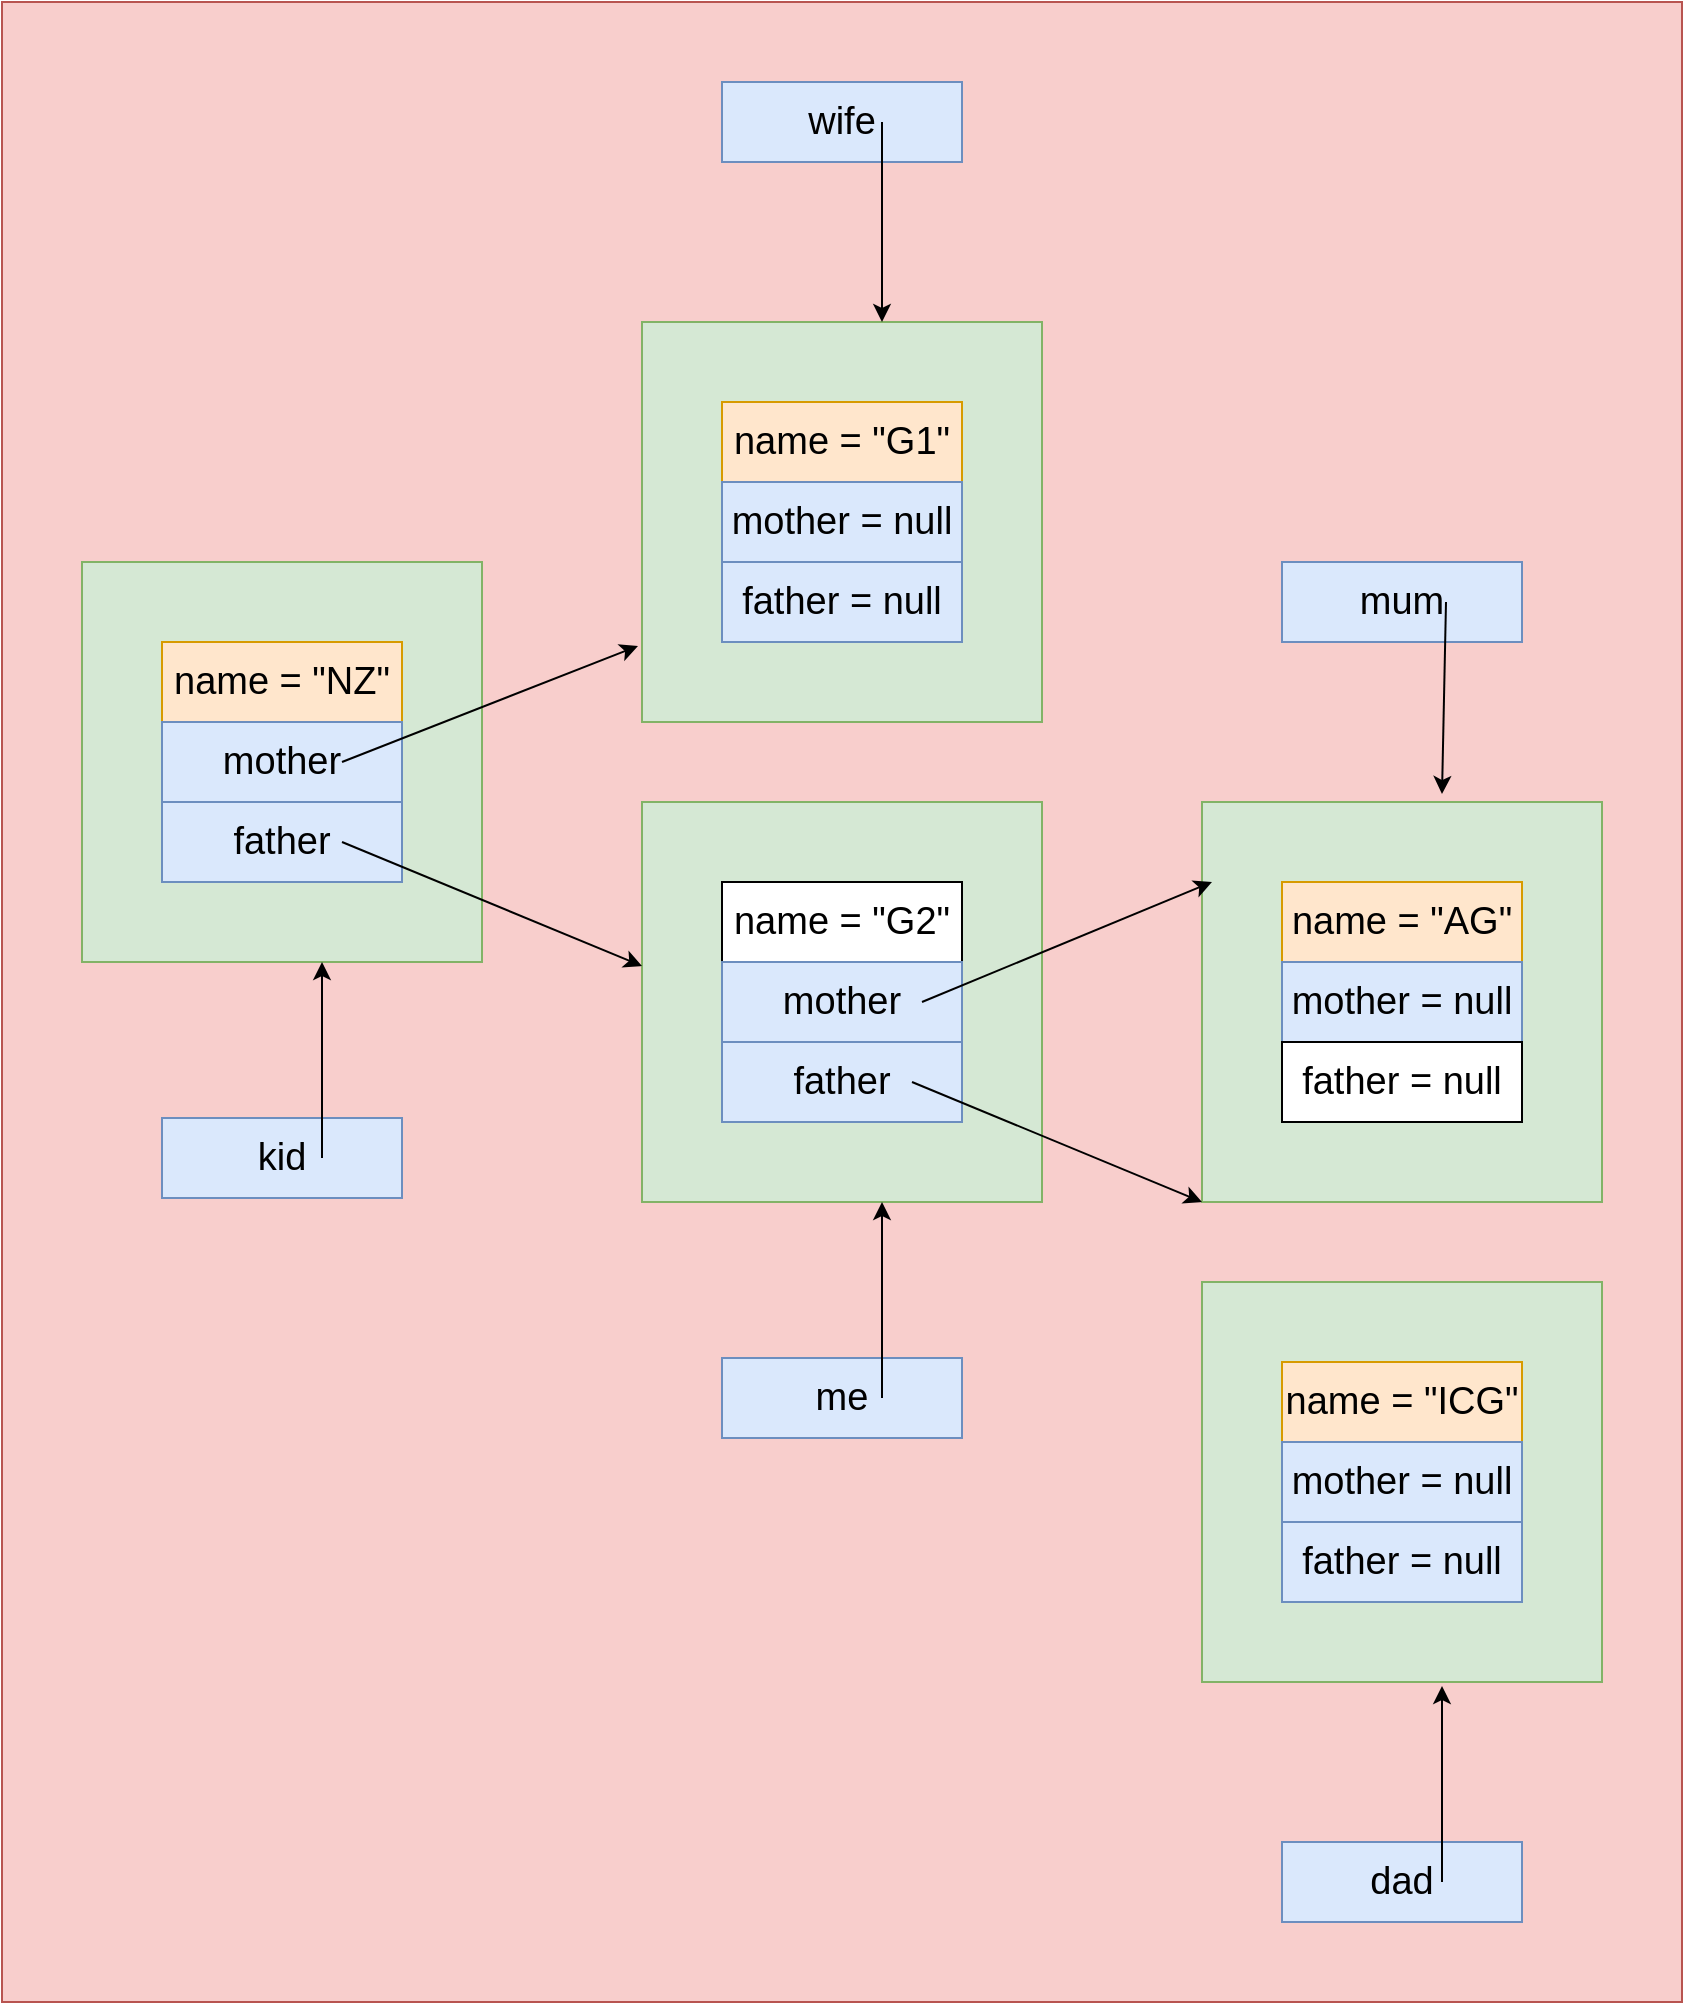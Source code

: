 <mxfile version="24.2.3" type="github">
  <diagram name="Page-1" id="l9dKr82vqKXm1B0QWiam">
    <mxGraphModel dx="1632" dy="949" grid="1" gridSize="10" guides="1" tooltips="1" connect="1" arrows="1" fold="1" page="1" pageScale="1" pageWidth="850" pageHeight="1100" math="0" shadow="0">
      <root>
        <mxCell id="0" />
        <mxCell id="1" parent="0" />
        <mxCell id="Rsp6KLCIQIFqLSnZ3U1q-43" value="" style="rounded=0;whiteSpace=wrap;html=1;fillColor=#f8cecc;strokeColor=#b85450;fontSize=19;fontStyle=0" vertex="1" parent="1">
          <mxGeometry y="200" width="840" height="1000" as="geometry" />
        </mxCell>
        <mxCell id="Rsp6KLCIQIFqLSnZ3U1q-4" value="" style="rounded=0;whiteSpace=wrap;html=1;fontSize=19;fillColor=#d5e8d4;strokeColor=#82b366;fontStyle=0" vertex="1" parent="1">
          <mxGeometry x="600" y="600" width="200" height="200" as="geometry" />
        </mxCell>
        <mxCell id="Rsp6KLCIQIFqLSnZ3U1q-1" value="name = &quot;AG&quot;" style="rounded=0;whiteSpace=wrap;html=1;fontSize=19;fillColor=#ffe6cc;strokeColor=#d79b00;fontStyle=0" vertex="1" parent="1">
          <mxGeometry x="640" y="640" width="120" height="40" as="geometry" />
        </mxCell>
        <mxCell id="Rsp6KLCIQIFqLSnZ3U1q-2" value="mother = null" style="rounded=0;whiteSpace=wrap;html=1;fontSize=19;fillColor=#dae8fc;strokeColor=#6c8ebf;fontStyle=0" vertex="1" parent="1">
          <mxGeometry x="640" y="680" width="120" height="40" as="geometry" />
        </mxCell>
        <mxCell id="Rsp6KLCIQIFqLSnZ3U1q-3" value="father = null" style="rounded=0;whiteSpace=wrap;html=1;fontSize=19;fontStyle=0" vertex="1" parent="1">
          <mxGeometry x="640" y="720" width="120" height="40" as="geometry" />
        </mxCell>
        <mxCell id="Rsp6KLCIQIFqLSnZ3U1q-5" value="" style="rounded=0;whiteSpace=wrap;html=1;fontSize=19;fillColor=#d5e8d4;strokeColor=#82b366;fontStyle=0" vertex="1" parent="1">
          <mxGeometry x="600" y="840" width="200" height="200" as="geometry" />
        </mxCell>
        <mxCell id="Rsp6KLCIQIFqLSnZ3U1q-6" value="name = &quot;ICG&quot;" style="rounded=0;whiteSpace=wrap;html=1;fontSize=19;fillColor=#ffe6cc;strokeColor=#d79b00;fontStyle=0" vertex="1" parent="1">
          <mxGeometry x="640" y="880" width="120" height="40" as="geometry" />
        </mxCell>
        <mxCell id="Rsp6KLCIQIFqLSnZ3U1q-7" value="mother = null" style="rounded=0;whiteSpace=wrap;html=1;fontSize=19;fillColor=#dae8fc;strokeColor=#6c8ebf;fontStyle=0" vertex="1" parent="1">
          <mxGeometry x="640" y="920" width="120" height="40" as="geometry" />
        </mxCell>
        <mxCell id="Rsp6KLCIQIFqLSnZ3U1q-8" value="father = null" style="rounded=0;whiteSpace=wrap;html=1;fontSize=19;fillColor=#dae8fc;strokeColor=#6c8ebf;fontStyle=0" vertex="1" parent="1">
          <mxGeometry x="640" y="960" width="120" height="40" as="geometry" />
        </mxCell>
        <mxCell id="Rsp6KLCIQIFqLSnZ3U1q-9" value="" style="rounded=0;whiteSpace=wrap;html=1;fontSize=19;fillColor=#d5e8d4;strokeColor=#82b366;fontStyle=0" vertex="1" parent="1">
          <mxGeometry x="40" y="480" width="200" height="200" as="geometry" />
        </mxCell>
        <mxCell id="Rsp6KLCIQIFqLSnZ3U1q-10" value="name = &quot;NZ&quot;" style="rounded=0;whiteSpace=wrap;html=1;fontSize=19;fillColor=#ffe6cc;strokeColor=#d79b00;fontStyle=0" vertex="1" parent="1">
          <mxGeometry x="80" y="520" width="120" height="40" as="geometry" />
        </mxCell>
        <mxCell id="Rsp6KLCIQIFqLSnZ3U1q-11" value="mother" style="rounded=0;whiteSpace=wrap;html=1;fontSize=19;fillColor=#dae8fc;strokeColor=#6c8ebf;fontStyle=0" vertex="1" parent="1">
          <mxGeometry x="80" y="560" width="120" height="40" as="geometry" />
        </mxCell>
        <mxCell id="Rsp6KLCIQIFqLSnZ3U1q-12" value="father" style="rounded=0;whiteSpace=wrap;html=1;fontSize=19;fillColor=#dae8fc;strokeColor=#6c8ebf;fontStyle=0" vertex="1" parent="1">
          <mxGeometry x="80" y="600" width="120" height="40" as="geometry" />
        </mxCell>
        <mxCell id="Rsp6KLCIQIFqLSnZ3U1q-13" value="" style="rounded=0;whiteSpace=wrap;html=1;fontSize=19;fillColor=#d5e8d4;strokeColor=#82b366;fontStyle=0" vertex="1" parent="1">
          <mxGeometry x="320" y="600" width="200" height="200" as="geometry" />
        </mxCell>
        <mxCell id="Rsp6KLCIQIFqLSnZ3U1q-14" value="name = &quot;G2&quot;" style="rounded=0;whiteSpace=wrap;html=1;fontSize=19;fontStyle=0" vertex="1" parent="1">
          <mxGeometry x="360" y="640" width="120" height="40" as="geometry" />
        </mxCell>
        <mxCell id="Rsp6KLCIQIFqLSnZ3U1q-15" value="mother" style="rounded=0;whiteSpace=wrap;html=1;fontSize=19;fillColor=#dae8fc;strokeColor=#6c8ebf;fontStyle=0" vertex="1" parent="1">
          <mxGeometry x="360" y="680" width="120" height="40" as="geometry" />
        </mxCell>
        <mxCell id="Rsp6KLCIQIFqLSnZ3U1q-16" value="father" style="rounded=0;whiteSpace=wrap;html=1;fontSize=19;fillColor=#dae8fc;strokeColor=#6c8ebf;fontStyle=0" vertex="1" parent="1">
          <mxGeometry x="360" y="720" width="120" height="40" as="geometry" />
        </mxCell>
        <mxCell id="Rsp6KLCIQIFqLSnZ3U1q-21" value="" style="rounded=0;whiteSpace=wrap;html=1;fontSize=19;fillColor=#d5e8d4;strokeColor=#82b366;fontStyle=0" vertex="1" parent="1">
          <mxGeometry x="320" y="360" width="200" height="200" as="geometry" />
        </mxCell>
        <mxCell id="Rsp6KLCIQIFqLSnZ3U1q-22" value="name = &quot;G1&quot;" style="rounded=0;whiteSpace=wrap;html=1;fontSize=19;fillColor=#ffe6cc;strokeColor=#d79b00;fontStyle=0" vertex="1" parent="1">
          <mxGeometry x="360" y="400" width="120" height="40" as="geometry" />
        </mxCell>
        <mxCell id="Rsp6KLCIQIFqLSnZ3U1q-23" value="mother = null" style="rounded=0;whiteSpace=wrap;html=1;fontSize=19;fillColor=#dae8fc;strokeColor=#6c8ebf;fontStyle=0" vertex="1" parent="1">
          <mxGeometry x="360" y="440" width="120" height="40" as="geometry" />
        </mxCell>
        <mxCell id="Rsp6KLCIQIFqLSnZ3U1q-24" value="father = null" style="rounded=0;whiteSpace=wrap;html=1;fontSize=19;fillColor=#dae8fc;strokeColor=#6c8ebf;fontStyle=0" vertex="1" parent="1">
          <mxGeometry x="360" y="480" width="120" height="40" as="geometry" />
        </mxCell>
        <mxCell id="Rsp6KLCIQIFqLSnZ3U1q-25" value="wife" style="rounded=0;whiteSpace=wrap;html=1;fontSize=19;fillColor=#dae8fc;strokeColor=#6c8ebf;fontStyle=0" vertex="1" parent="1">
          <mxGeometry x="360" y="240" width="120" height="40" as="geometry" />
        </mxCell>
        <mxCell id="Rsp6KLCIQIFqLSnZ3U1q-26" value="" style="endArrow=classic;html=1;rounded=0;fontSize=19;fontStyle=0" edge="1" parent="1">
          <mxGeometry width="50" height="50" relative="1" as="geometry">
            <mxPoint x="440" y="260" as="sourcePoint" />
            <mxPoint x="440" y="360" as="targetPoint" />
          </mxGeometry>
        </mxCell>
        <mxCell id="Rsp6KLCIQIFqLSnZ3U1q-27" value="mum" style="rounded=0;whiteSpace=wrap;html=1;fontSize=19;fillColor=#dae8fc;strokeColor=#6c8ebf;fontStyle=0" vertex="1" parent="1">
          <mxGeometry x="640" y="480" width="120" height="40" as="geometry" />
        </mxCell>
        <mxCell id="Rsp6KLCIQIFqLSnZ3U1q-28" value="" style="endArrow=classic;html=1;rounded=0;entryX=0.59;entryY=-0.02;entryDx=0;entryDy=0;entryPerimeter=0;fontSize=19;fontStyle=0" edge="1" parent="1">
          <mxGeometry width="50" height="50" relative="1" as="geometry">
            <mxPoint x="722" y="500" as="sourcePoint" />
            <mxPoint x="720" y="596" as="targetPoint" />
          </mxGeometry>
        </mxCell>
        <mxCell id="Rsp6KLCIQIFqLSnZ3U1q-30" value="dad" style="whiteSpace=wrap;html=1;fontSize=19;fillColor=#dae8fc;strokeColor=#6c8ebf;fontStyle=0" vertex="1" parent="1">
          <mxGeometry x="640" y="1120" width="120" height="40" as="geometry" />
        </mxCell>
        <mxCell id="Rsp6KLCIQIFqLSnZ3U1q-32" value="" style="endArrow=classic;html=1;rounded=0;entryX=0.6;entryY=1.01;entryDx=0;entryDy=0;entryPerimeter=0;fontSize=19;fontStyle=0" edge="1" parent="1" target="Rsp6KLCIQIFqLSnZ3U1q-5">
          <mxGeometry width="50" height="50" relative="1" as="geometry">
            <mxPoint x="720" y="1140" as="sourcePoint" />
            <mxPoint x="770" y="1090" as="targetPoint" />
          </mxGeometry>
        </mxCell>
        <mxCell id="Rsp6KLCIQIFqLSnZ3U1q-33" value="" style="endArrow=classic;html=1;rounded=0;entryX=-0.025;entryY=0.8;entryDx=0;entryDy=0;entryPerimeter=0;fontSize=19;fontStyle=0" edge="1" parent="1">
          <mxGeometry width="50" height="50" relative="1" as="geometry">
            <mxPoint x="460" y="700" as="sourcePoint" />
            <mxPoint x="605" y="640" as="targetPoint" />
          </mxGeometry>
        </mxCell>
        <mxCell id="Rsp6KLCIQIFqLSnZ3U1q-34" value="" style="endArrow=classic;html=1;rounded=0;entryX=-0.025;entryY=0.4;entryDx=0;entryDy=0;entryPerimeter=0;fontSize=19;fontStyle=0" edge="1" parent="1">
          <mxGeometry width="50" height="50" relative="1" as="geometry">
            <mxPoint x="455" y="740" as="sourcePoint" />
            <mxPoint x="600" y="800" as="targetPoint" />
          </mxGeometry>
        </mxCell>
        <mxCell id="Rsp6KLCIQIFqLSnZ3U1q-35" value="me" style="whiteSpace=wrap;html=1;fontSize=19;fillColor=#dae8fc;strokeColor=#6c8ebf;fontStyle=0" vertex="1" parent="1">
          <mxGeometry x="360" y="878" width="120" height="40" as="geometry" />
        </mxCell>
        <mxCell id="Rsp6KLCIQIFqLSnZ3U1q-36" value="" style="endArrow=classic;html=1;rounded=0;entryX=0.6;entryY=1.01;entryDx=0;entryDy=0;entryPerimeter=0;fontSize=19;fontStyle=0" edge="1" parent="1">
          <mxGeometry width="50" height="50" relative="1" as="geometry">
            <mxPoint x="440" y="898" as="sourcePoint" />
            <mxPoint x="440" y="800" as="targetPoint" />
          </mxGeometry>
        </mxCell>
        <mxCell id="Rsp6KLCIQIFqLSnZ3U1q-38" value="" style="endArrow=classic;html=1;rounded=0;entryX=-0.01;entryY=0.81;entryDx=0;entryDy=0;entryPerimeter=0;fontSize=19;fontStyle=0" edge="1" parent="1" target="Rsp6KLCIQIFqLSnZ3U1q-21">
          <mxGeometry width="50" height="50" relative="1" as="geometry">
            <mxPoint x="170" y="580" as="sourcePoint" />
            <mxPoint x="220" y="530" as="targetPoint" />
          </mxGeometry>
        </mxCell>
        <mxCell id="Rsp6KLCIQIFqLSnZ3U1q-40" value="" style="endArrow=classic;html=1;rounded=0;entryX=0;entryY=0.41;entryDx=0;entryDy=0;entryPerimeter=0;fontSize=19;fontStyle=0" edge="1" parent="1" target="Rsp6KLCIQIFqLSnZ3U1q-13">
          <mxGeometry width="50" height="50" relative="1" as="geometry">
            <mxPoint x="170" y="620" as="sourcePoint" />
            <mxPoint x="220" y="570" as="targetPoint" />
          </mxGeometry>
        </mxCell>
        <mxCell id="Rsp6KLCIQIFqLSnZ3U1q-41" value="kid" style="whiteSpace=wrap;html=1;fontSize=19;fillColor=#dae8fc;strokeColor=#6c8ebf;fontStyle=0" vertex="1" parent="1">
          <mxGeometry x="80" y="758" width="120" height="40" as="geometry" />
        </mxCell>
        <mxCell id="Rsp6KLCIQIFqLSnZ3U1q-42" value="" style="endArrow=classic;html=1;rounded=0;entryX=0.6;entryY=1.01;entryDx=0;entryDy=0;entryPerimeter=0;fontSize=19;fontStyle=0" edge="1" parent="1">
          <mxGeometry width="50" height="50" relative="1" as="geometry">
            <mxPoint x="160" y="778" as="sourcePoint" />
            <mxPoint x="160" y="680" as="targetPoint" />
          </mxGeometry>
        </mxCell>
      </root>
    </mxGraphModel>
  </diagram>
</mxfile>
